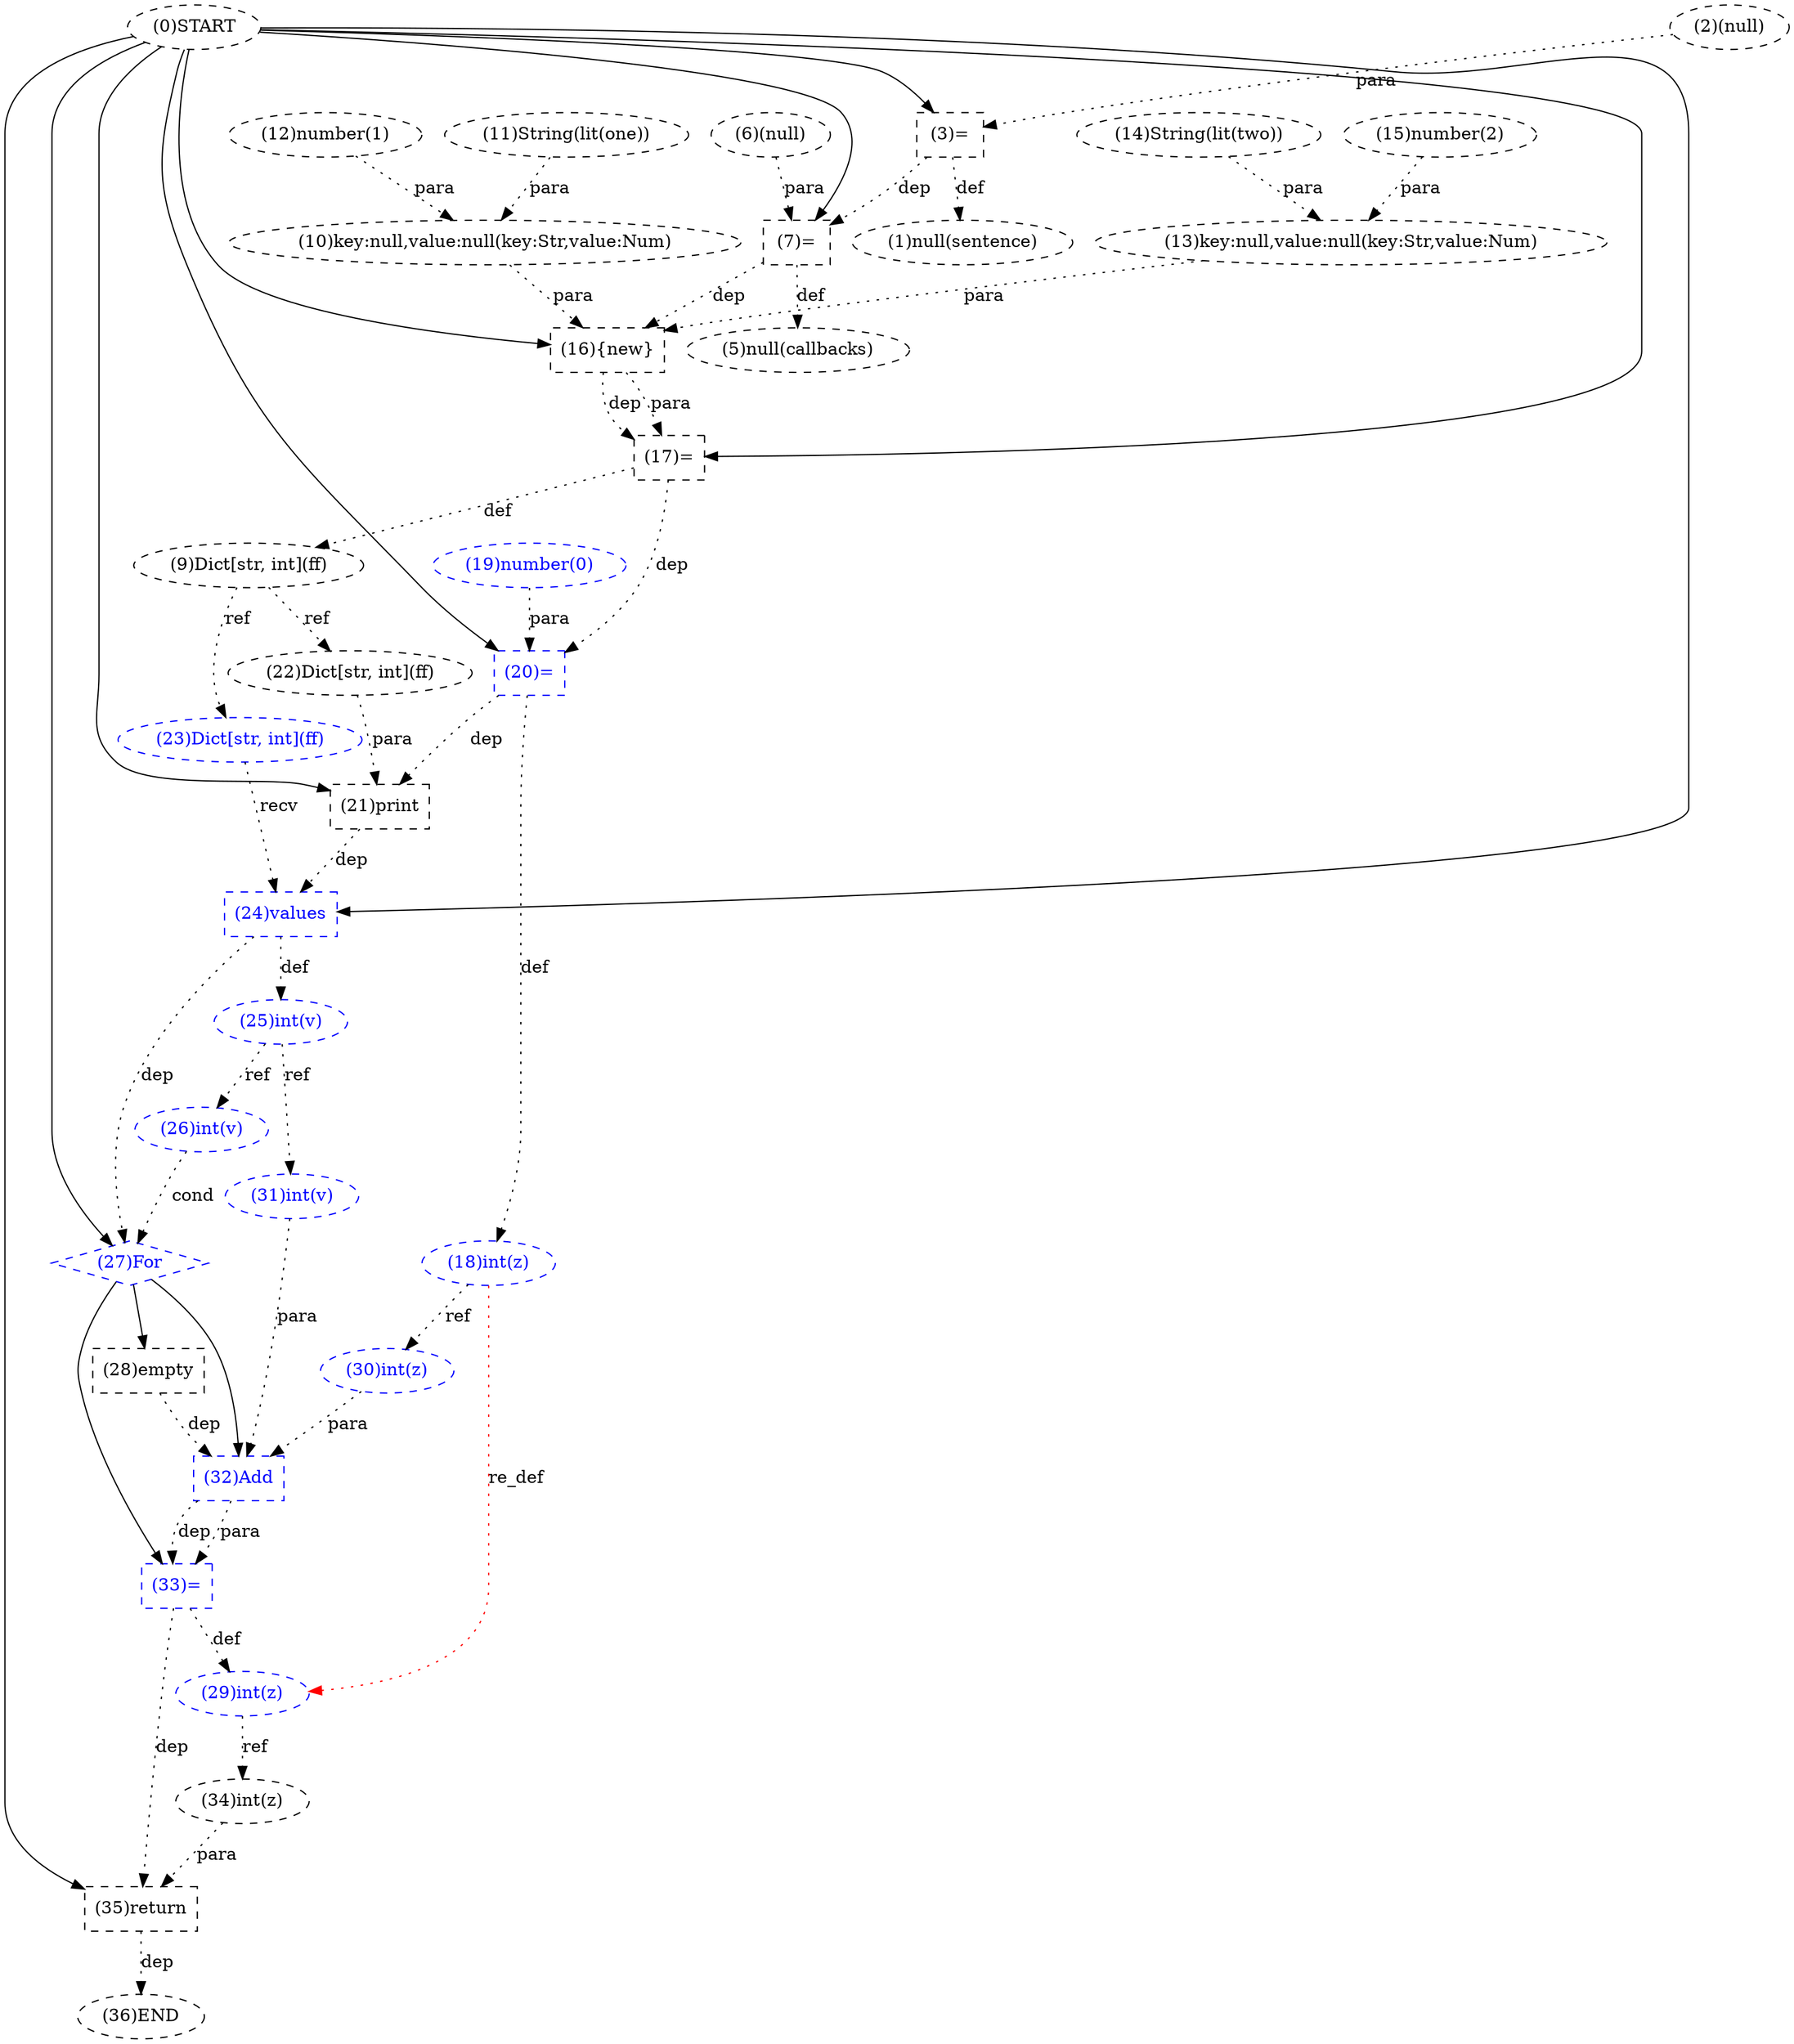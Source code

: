 digraph G {
1 [label="(32)Add" shape=box style=dashed color=blue fontcolor=blue]
2 [label="(29)int(z)" shape=ellipse style=dashed color=blue fontcolor=blue]
3 [label="(16){new}" shape=box style=dashed]
4 [label="(15)number(2)" shape=ellipse style=dashed]
5 [label="(10)key:null,value:null(key:Str,value:Num)" shape=ellipse style=dashed]
6 [label="(13)key:null,value:null(key:Str,value:Num)" shape=ellipse style=dashed]
7 [label="(21)print" shape=box style=dashed]
8 [label="(34)int(z)" shape=ellipse style=dashed]
9 [label="(35)return" shape=box style=dashed]
10 [label="(6)(null)" shape=ellipse style=dashed]
11 [label="(36)END" style=dashed]
12 [label="(9)Dict[str, int](ff)" shape=ellipse style=dashed]
13 [label="(19)number(0)" shape=ellipse style=dashed color=blue fontcolor=blue]
14 [label="(18)int(z)" shape=ellipse style=dashed color=blue fontcolor=blue]
15 [label="(12)number(1)" shape=ellipse style=dashed]
16 [label="(7)=" shape=box style=dashed]
17 [label="(0)START" style=dashed]
18 [label="(3)=" shape=box style=dashed]
19 [label="(5)null(callbacks)" shape=ellipse style=dashed]
20 [label="(25)int(v)" shape=ellipse style=dashed color=blue fontcolor=blue]
21 [label="(17)=" shape=box style=dashed]
22 [label="(28)empty" shape=box style=dashed]
23 [label="(22)Dict[str, int](ff)" shape=ellipse style=dashed]
24 [label="(23)Dict[str, int](ff)" shape=ellipse style=dashed color=blue fontcolor=blue]
25 [label="(26)int(v)" shape=ellipse style=dashed color=blue fontcolor=blue]
26 [label="(33)=" shape=box style=dashed color=blue fontcolor=blue]
27 [label="(30)int(z)" shape=ellipse style=dashed color=blue fontcolor=blue]
28 [label="(31)int(v)" shape=ellipse style=dashed color=blue fontcolor=blue]
29 [label="(14)String(lit(two))" shape=ellipse style=dashed]
30 [label="(2)(null)" shape=ellipse style=dashed]
31 [label="(11)String(lit(one))" shape=ellipse style=dashed]
32 [label="(1)null(sentence)" shape=ellipse style=dashed]
33 [label="(24)values" shape=box style=dashed color=blue fontcolor=blue]
34 [label="(27)For" shape=diamond style=dashed color=blue fontcolor=blue]
35 [label="(20)=" shape=box style=dashed color=blue fontcolor=blue]
34 -> 1 [label="" style=solid];
27 -> 1 [label="para" style=dotted];
28 -> 1 [label="para" style=dotted];
22 -> 1 [label="dep" style=dotted];
26 -> 2 [label="def" style=dotted];
14 -> 2 [label="re_def" style=dotted color=red];
17 -> 3 [label="" style=solid];
5 -> 3 [label="para" style=dotted];
6 -> 3 [label="para" style=dotted];
16 -> 3 [label="dep" style=dotted];
31 -> 5 [label="para" style=dotted];
15 -> 5 [label="para" style=dotted];
29 -> 6 [label="para" style=dotted];
4 -> 6 [label="para" style=dotted];
17 -> 7 [label="" style=solid];
23 -> 7 [label="para" style=dotted];
35 -> 7 [label="dep" style=dotted];
2 -> 8 [label="ref" style=dotted];
17 -> 9 [label="" style=solid];
8 -> 9 [label="para" style=dotted];
26 -> 9 [label="dep" style=dotted];
9 -> 11 [label="dep" style=dotted];
21 -> 12 [label="def" style=dotted];
35 -> 14 [label="def" style=dotted];
17 -> 16 [label="" style=solid];
10 -> 16 [label="para" style=dotted];
18 -> 16 [label="dep" style=dotted];
17 -> 18 [label="" style=solid];
30 -> 18 [label="para" style=dotted];
16 -> 19 [label="def" style=dotted];
33 -> 20 [label="def" style=dotted];
17 -> 21 [label="" style=solid];
3 -> 21 [label="dep" style=dotted];
3 -> 21 [label="para" style=dotted];
34 -> 22 [label="" style=solid];
12 -> 23 [label="ref" style=dotted];
12 -> 24 [label="ref" style=dotted];
20 -> 25 [label="ref" style=dotted];
34 -> 26 [label="" style=solid];
1 -> 26 [label="dep" style=dotted];
1 -> 26 [label="para" style=dotted];
14 -> 27 [label="ref" style=dotted];
20 -> 28 [label="ref" style=dotted];
18 -> 32 [label="def" style=dotted];
17 -> 33 [label="" style=solid];
24 -> 33 [label="recv" style=dotted];
7 -> 33 [label="dep" style=dotted];
17 -> 34 [label="" style=solid];
33 -> 34 [label="dep" style=dotted];
25 -> 34 [label="cond" style=dotted];
17 -> 35 [label="" style=solid];
13 -> 35 [label="para" style=dotted];
21 -> 35 [label="dep" style=dotted];
}